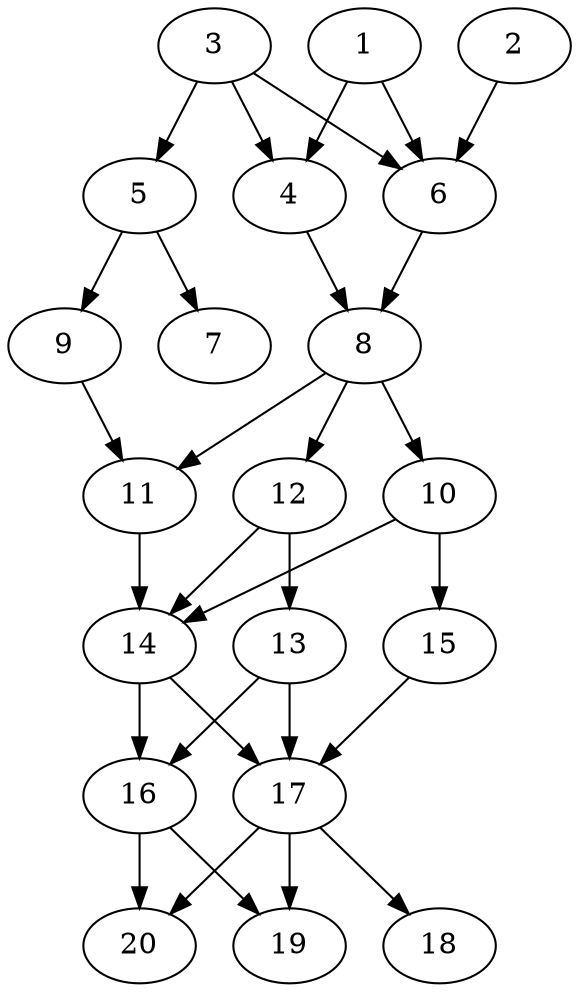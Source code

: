 // DAG automatically generated by daggen at Sat Jul 27 15:36:52 2019
// ./daggen --dot -n 20 --ccr 0.5 --fat 0.4 --regular 0.5 --density 0.8 --mindata 5242880 --maxdata 52428800 
digraph G {
  1 [size="86265856", alpha="0.12", expect_size="43132928"] 
  1 -> 4 [size ="43132928"]
  1 -> 6 [size ="43132928"]
  2 [size="34652160", alpha="0.18", expect_size="17326080"] 
  2 -> 6 [size ="17326080"]
  3 [size="71999488", alpha="0.03", expect_size="35999744"] 
  3 -> 4 [size ="35999744"]
  3 -> 5 [size ="35999744"]
  3 -> 6 [size ="35999744"]
  4 [size="12722176", alpha="0.19", expect_size="6361088"] 
  4 -> 8 [size ="6361088"]
  5 [size="58331136", alpha="0.01", expect_size="29165568"] 
  5 -> 7 [size ="29165568"]
  5 -> 9 [size ="29165568"]
  6 [size="94789632", alpha="0.20", expect_size="47394816"] 
  6 -> 8 [size ="47394816"]
  7 [size="69705728", alpha="0.05", expect_size="34852864"] 
  8 [size="39004160", alpha="0.11", expect_size="19502080"] 
  8 -> 10 [size ="19502080"]
  8 -> 11 [size ="19502080"]
  8 -> 12 [size ="19502080"]
  9 [size="103880704", alpha="0.02", expect_size="51940352"] 
  9 -> 11 [size ="51940352"]
  10 [size="59799552", alpha="0.11", expect_size="29899776"] 
  10 -> 14 [size ="29899776"]
  10 -> 15 [size ="29899776"]
  11 [size="35450880", alpha="0.10", expect_size="17725440"] 
  11 -> 14 [size ="17725440"]
  12 [size="93605888", alpha="0.12", expect_size="46802944"] 
  12 -> 13 [size ="46802944"]
  12 -> 14 [size ="46802944"]
  13 [size="82087936", alpha="0.08", expect_size="41043968"] 
  13 -> 16 [size ="41043968"]
  13 -> 17 [size ="41043968"]
  14 [size="96071680", alpha="0.05", expect_size="48035840"] 
  14 -> 16 [size ="48035840"]
  14 -> 17 [size ="48035840"]
  15 [size="91273216", alpha="0.12", expect_size="45636608"] 
  15 -> 17 [size ="45636608"]
  16 [size="93798400", alpha="0.11", expect_size="46899200"] 
  16 -> 19 [size ="46899200"]
  16 -> 20 [size ="46899200"]
  17 [size="93773824", alpha="0.10", expect_size="46886912"] 
  17 -> 18 [size ="46886912"]
  17 -> 19 [size ="46886912"]
  17 -> 20 [size ="46886912"]
  18 [size="24270848", alpha="0.10", expect_size="12135424"] 
  19 [size="75907072", alpha="0.06", expect_size="37953536"] 
  20 [size="83376128", alpha="0.18", expect_size="41688064"] 
}
